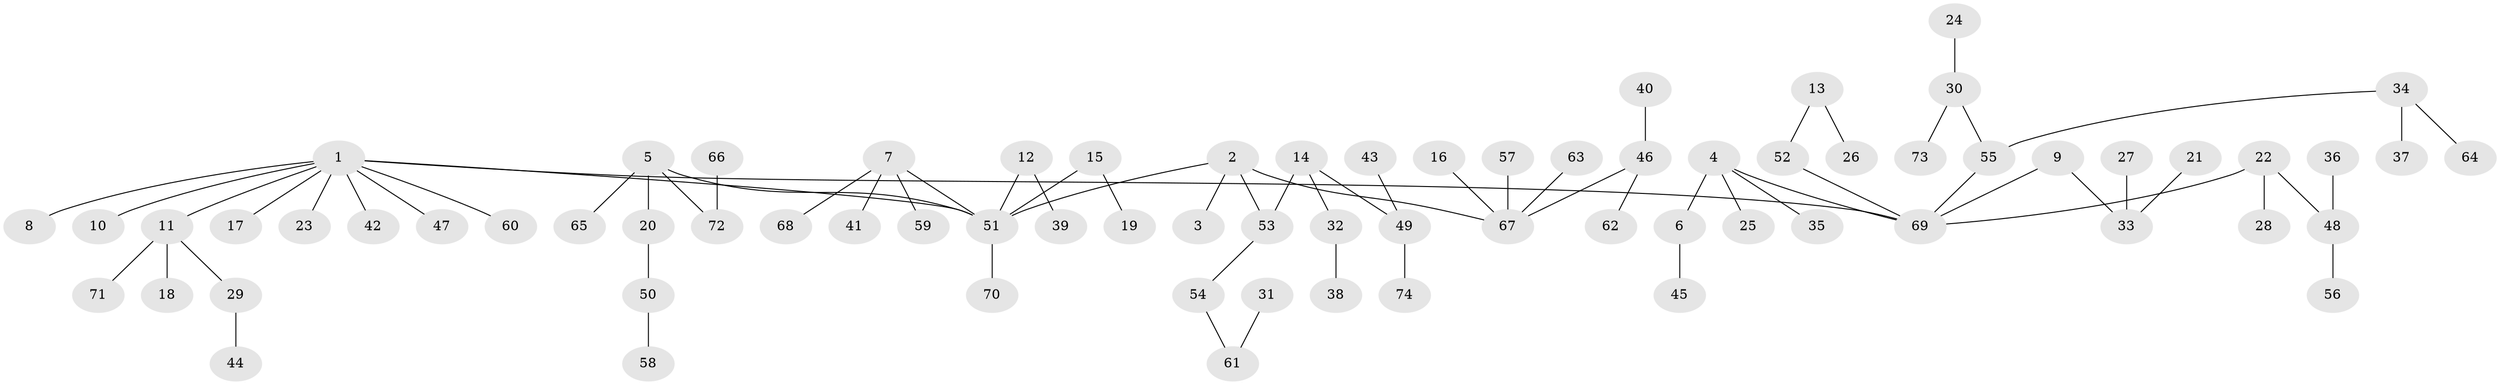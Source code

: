 // original degree distribution, {4: 0.0945945945945946, 8: 0.013513513513513514, 7: 0.006756756756756757, 3: 0.10135135135135136, 2: 0.28378378378378377, 1: 0.4797297297297297, 5: 0.02027027027027027}
// Generated by graph-tools (version 1.1) at 2025/26/03/09/25 03:26:32]
// undirected, 74 vertices, 73 edges
graph export_dot {
graph [start="1"]
  node [color=gray90,style=filled];
  1;
  2;
  3;
  4;
  5;
  6;
  7;
  8;
  9;
  10;
  11;
  12;
  13;
  14;
  15;
  16;
  17;
  18;
  19;
  20;
  21;
  22;
  23;
  24;
  25;
  26;
  27;
  28;
  29;
  30;
  31;
  32;
  33;
  34;
  35;
  36;
  37;
  38;
  39;
  40;
  41;
  42;
  43;
  44;
  45;
  46;
  47;
  48;
  49;
  50;
  51;
  52;
  53;
  54;
  55;
  56;
  57;
  58;
  59;
  60;
  61;
  62;
  63;
  64;
  65;
  66;
  67;
  68;
  69;
  70;
  71;
  72;
  73;
  74;
  1 -- 8 [weight=1.0];
  1 -- 10 [weight=1.0];
  1 -- 11 [weight=1.0];
  1 -- 17 [weight=1.0];
  1 -- 23 [weight=1.0];
  1 -- 42 [weight=1.0];
  1 -- 47 [weight=1.0];
  1 -- 51 [weight=1.0];
  1 -- 60 [weight=1.0];
  1 -- 69 [weight=1.0];
  2 -- 3 [weight=1.0];
  2 -- 51 [weight=1.0];
  2 -- 53 [weight=1.0];
  2 -- 67 [weight=1.0];
  4 -- 6 [weight=1.0];
  4 -- 25 [weight=1.0];
  4 -- 35 [weight=1.0];
  4 -- 69 [weight=1.0];
  5 -- 20 [weight=1.0];
  5 -- 51 [weight=1.0];
  5 -- 65 [weight=1.0];
  5 -- 72 [weight=1.0];
  6 -- 45 [weight=1.0];
  7 -- 41 [weight=1.0];
  7 -- 51 [weight=1.0];
  7 -- 59 [weight=1.0];
  7 -- 68 [weight=1.0];
  9 -- 33 [weight=1.0];
  9 -- 69 [weight=1.0];
  11 -- 18 [weight=1.0];
  11 -- 29 [weight=1.0];
  11 -- 71 [weight=1.0];
  12 -- 39 [weight=1.0];
  12 -- 51 [weight=1.0];
  13 -- 26 [weight=1.0];
  13 -- 52 [weight=1.0];
  14 -- 32 [weight=1.0];
  14 -- 49 [weight=1.0];
  14 -- 53 [weight=1.0];
  15 -- 19 [weight=1.0];
  15 -- 51 [weight=1.0];
  16 -- 67 [weight=1.0];
  20 -- 50 [weight=1.0];
  21 -- 33 [weight=1.0];
  22 -- 28 [weight=1.0];
  22 -- 48 [weight=1.0];
  22 -- 69 [weight=1.0];
  24 -- 30 [weight=1.0];
  27 -- 33 [weight=1.0];
  29 -- 44 [weight=1.0];
  30 -- 55 [weight=1.0];
  30 -- 73 [weight=1.0];
  31 -- 61 [weight=1.0];
  32 -- 38 [weight=1.0];
  34 -- 37 [weight=1.0];
  34 -- 55 [weight=1.0];
  34 -- 64 [weight=1.0];
  36 -- 48 [weight=1.0];
  40 -- 46 [weight=1.0];
  43 -- 49 [weight=1.0];
  46 -- 62 [weight=1.0];
  46 -- 67 [weight=1.0];
  48 -- 56 [weight=1.0];
  49 -- 74 [weight=1.0];
  50 -- 58 [weight=1.0];
  51 -- 70 [weight=1.0];
  52 -- 69 [weight=1.0];
  53 -- 54 [weight=1.0];
  54 -- 61 [weight=1.0];
  55 -- 69 [weight=1.0];
  57 -- 67 [weight=1.0];
  63 -- 67 [weight=1.0];
  66 -- 72 [weight=1.0];
}
